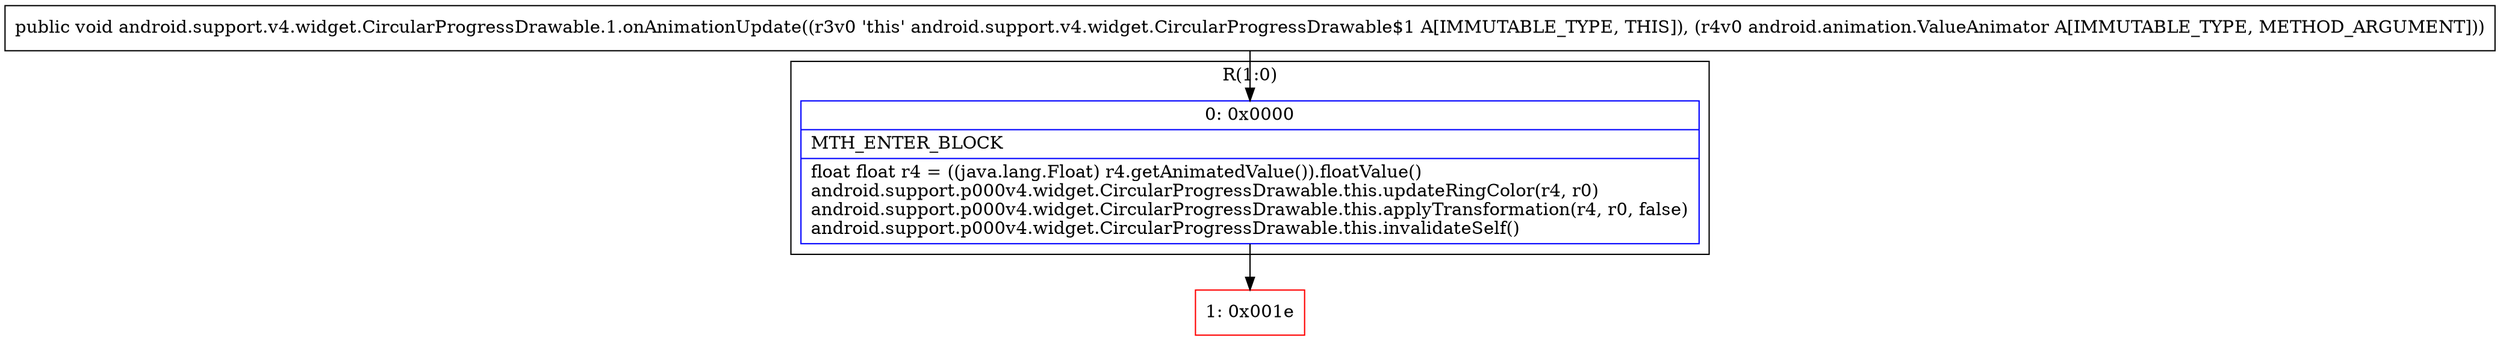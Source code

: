 digraph "CFG forandroid.support.v4.widget.CircularProgressDrawable.1.onAnimationUpdate(Landroid\/animation\/ValueAnimator;)V" {
subgraph cluster_Region_1761649279 {
label = "R(1:0)";
node [shape=record,color=blue];
Node_0 [shape=record,label="{0\:\ 0x0000|MTH_ENTER_BLOCK\l|float float r4 = ((java.lang.Float) r4.getAnimatedValue()).floatValue()\landroid.support.p000v4.widget.CircularProgressDrawable.this.updateRingColor(r4, r0)\landroid.support.p000v4.widget.CircularProgressDrawable.this.applyTransformation(r4, r0, false)\landroid.support.p000v4.widget.CircularProgressDrawable.this.invalidateSelf()\l}"];
}
Node_1 [shape=record,color=red,label="{1\:\ 0x001e}"];
MethodNode[shape=record,label="{public void android.support.v4.widget.CircularProgressDrawable.1.onAnimationUpdate((r3v0 'this' android.support.v4.widget.CircularProgressDrawable$1 A[IMMUTABLE_TYPE, THIS]), (r4v0 android.animation.ValueAnimator A[IMMUTABLE_TYPE, METHOD_ARGUMENT])) }"];
MethodNode -> Node_0;
Node_0 -> Node_1;
}

